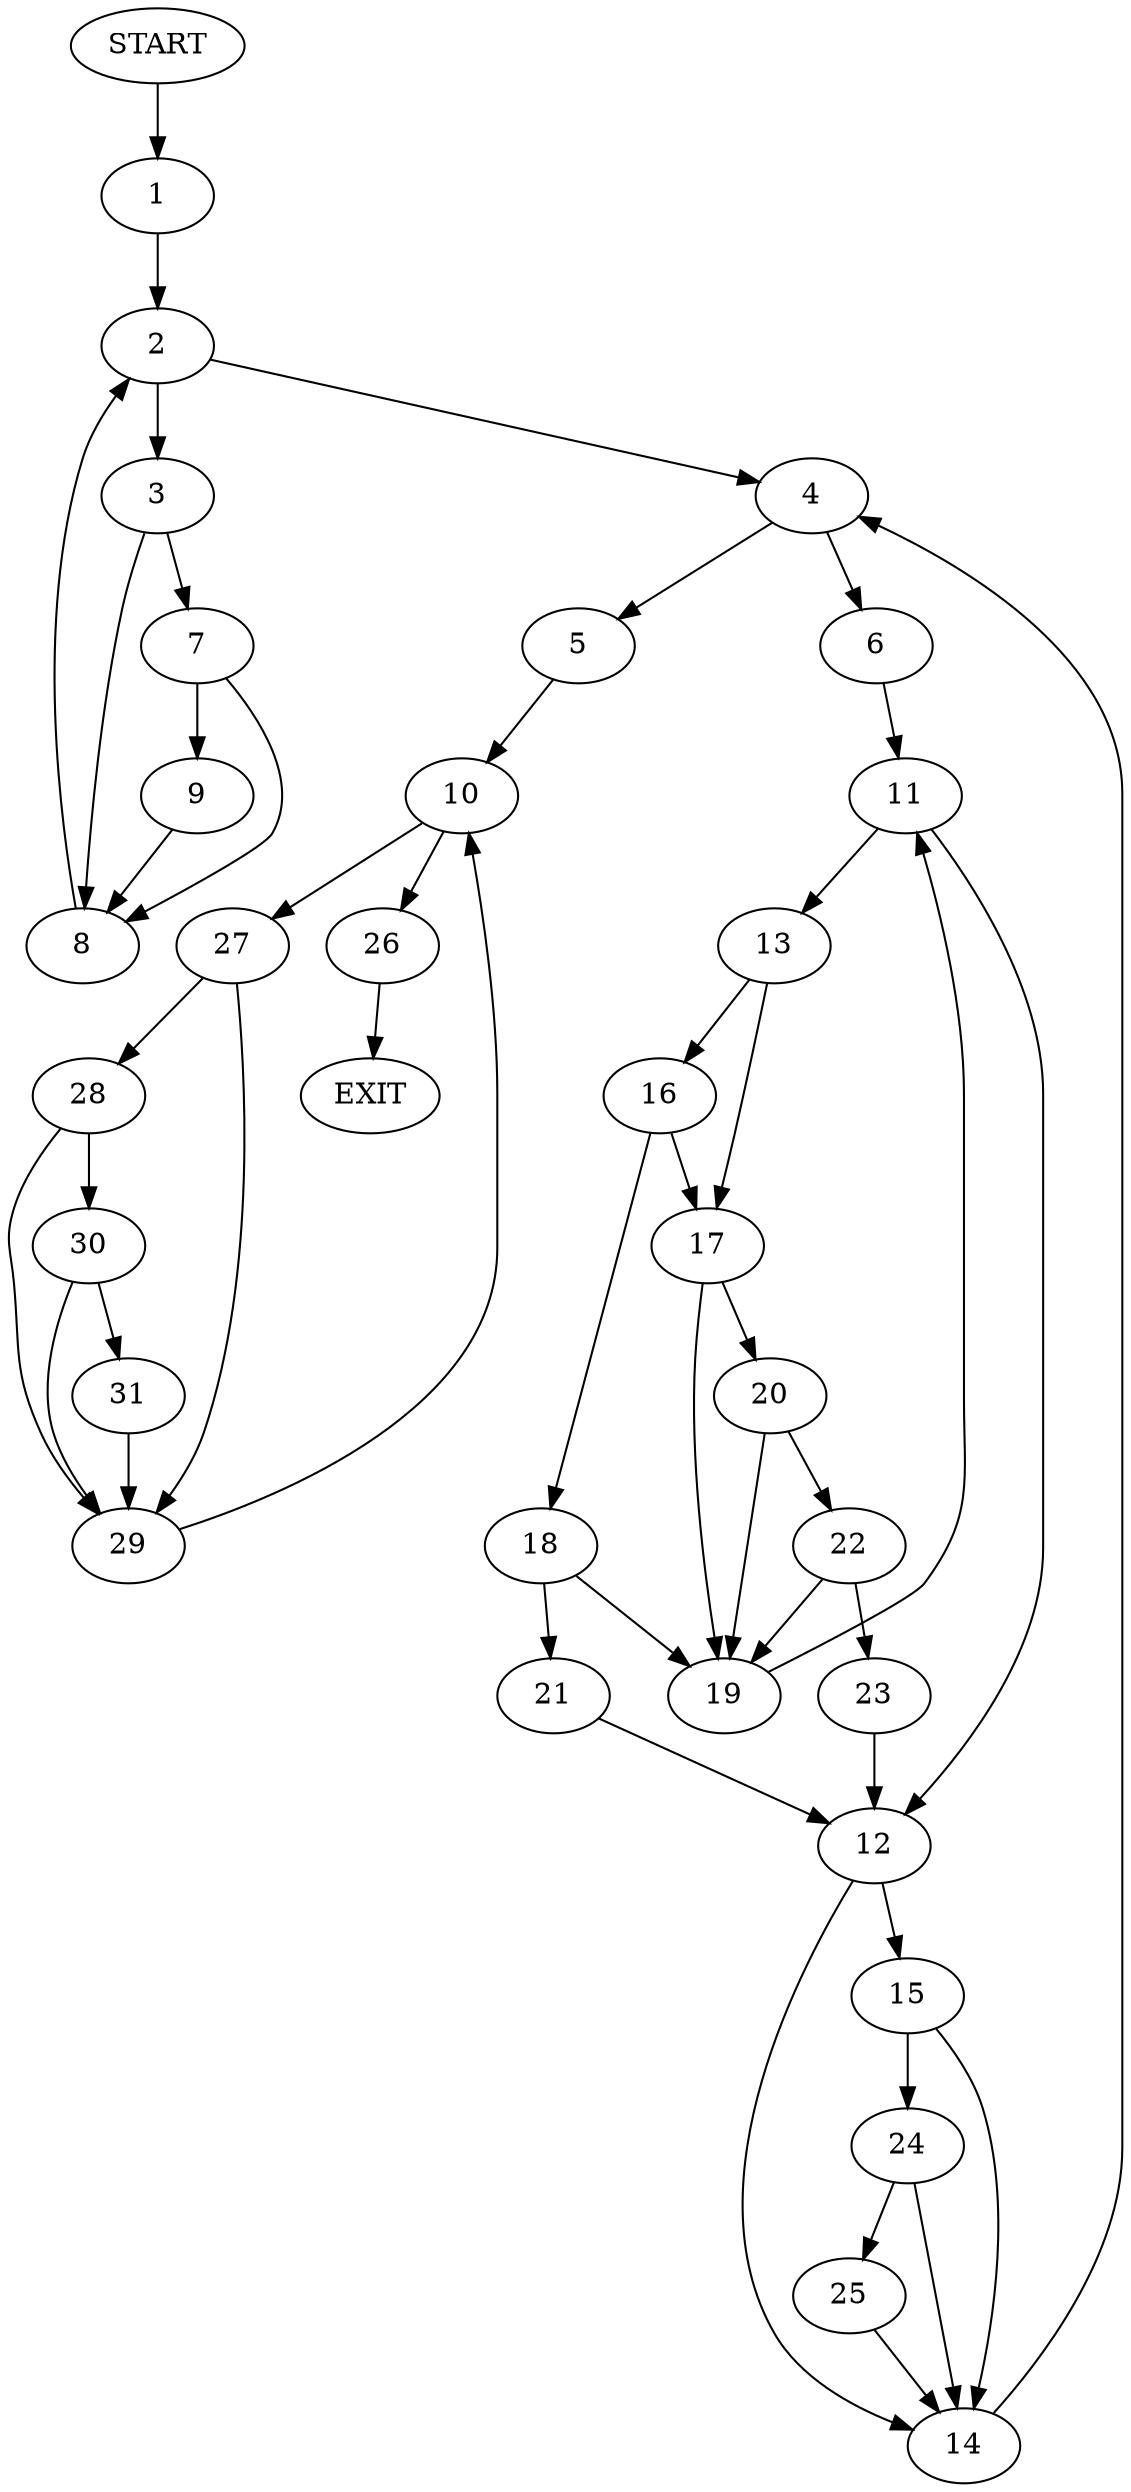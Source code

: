 digraph {
0 [label="START"]
32 [label="EXIT"]
0 -> 1
1 -> 2
2 -> 3
2 -> 4
4 -> 5
4 -> 6
3 -> 7
3 -> 8
7 -> 8
7 -> 9
8 -> 2
9 -> 8
5 -> 10
6 -> 11
11 -> 12
11 -> 13
12 -> 14
12 -> 15
13 -> 16
13 -> 17
16 -> 18
16 -> 17
17 -> 19
17 -> 20
18 -> 19
18 -> 21
19 -> 11
21 -> 12
20 -> 19
20 -> 22
22 -> 19
22 -> 23
23 -> 12
15 -> 14
15 -> 24
14 -> 4
24 -> 25
24 -> 14
25 -> 14
10 -> 26
10 -> 27
26 -> 32
27 -> 28
27 -> 29
29 -> 10
28 -> 29
28 -> 30
30 -> 29
30 -> 31
31 -> 29
}

